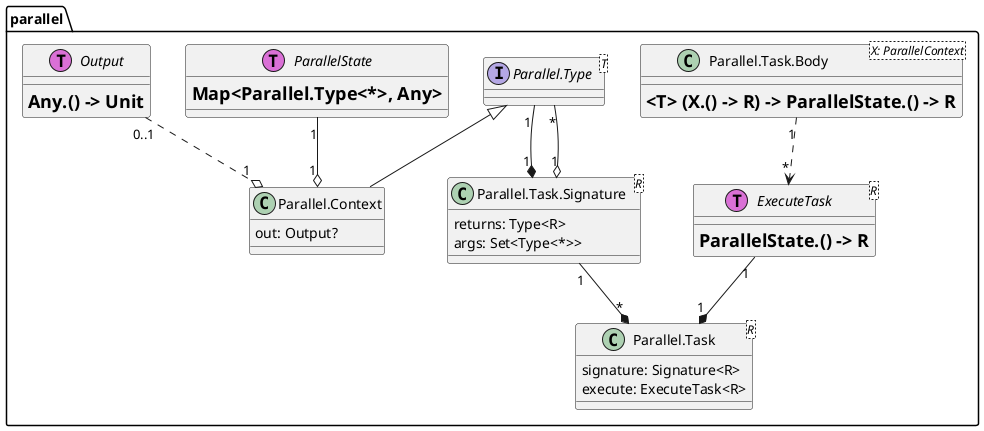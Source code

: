 @startuml


package "parallel" {

class "Parallel.Context" as Context {
out: Output?
}
class "Parallel.Task" as Task<R> {
signature: Signature<R>
execute: ExecuteTask<R>
}
class "Parallel.Task.Signature" as Task_Signature<R>{
returns: Type<R>
args: Set<Type<*>>
}
class "Parallel.Task.Body" as Task_Body<X: ParallelContext> {
= <T> (X.() -> R) -> ParallelState.() -> R
}
interface ExecuteTask<R> << (T, orchid) >> {
= ParallelState.() -> R
}
interface "Parallel.Type" as Type <T>
interface ParallelState << (T, orchid) >> {
= Map<Parallel.Type<*>, Any>
}
interface Output << (T, orchid) >> {
= Any.() -> Unit
}

Output "0..1" ..o "1" Context
ParallelState "1" --o "1" Context
Type <|-- Context

Type "1" --* "1" Task_Signature
Type "*" --o "1" Task_Signature
Task_Signature "1" --* "*" Task

Task_Body "1" ..> "*" ExecuteTask
ExecuteTask "1" --* "1" Task

@enduml
